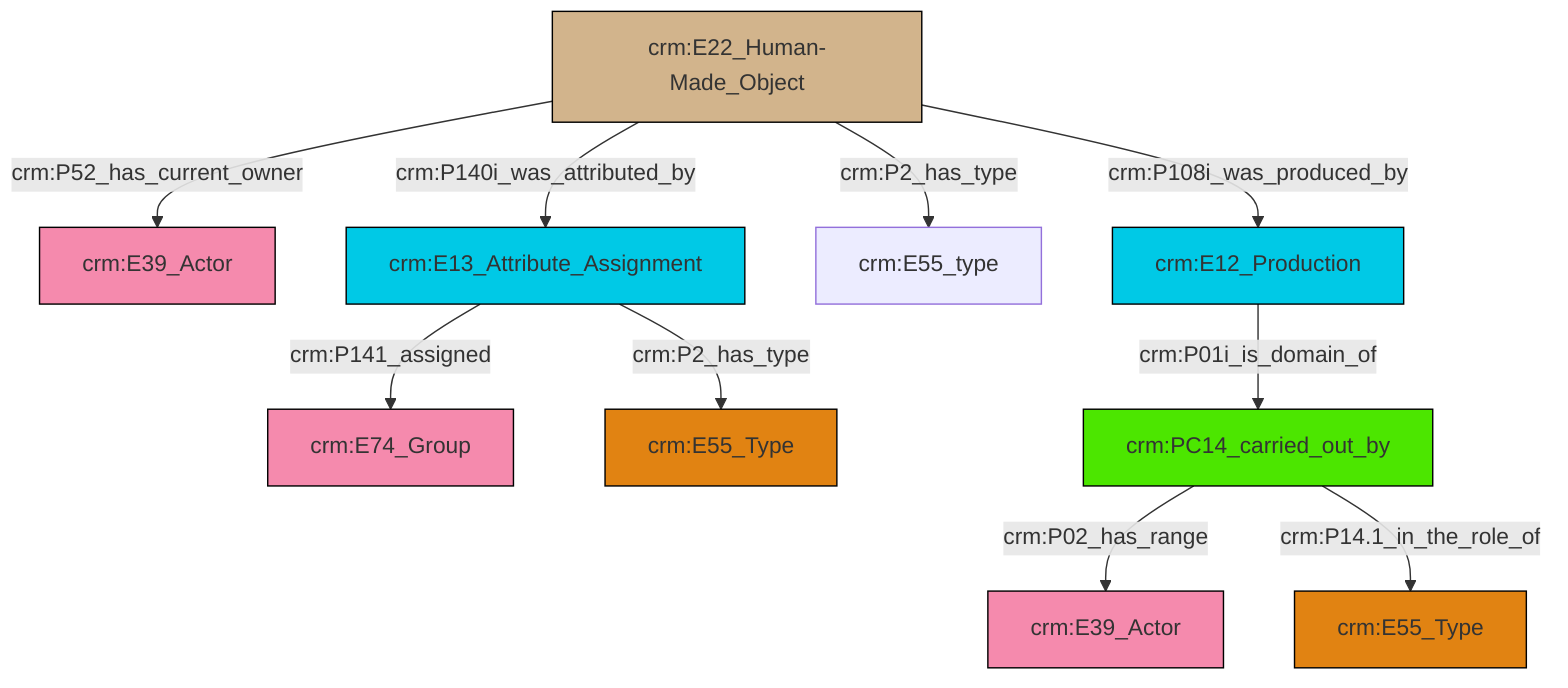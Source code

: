 graph TD
classDef Literal fill:#f2f2f2,stroke:#000000;
classDef CRM_Entity fill:#FFFFFF,stroke:#000000;
classDef Temporal_Entity fill:#00C9E6, stroke:#000000;
classDef Type fill:#E18312, stroke:#000000;
classDef Time-Span fill:#2C9C91, stroke:#000000;
classDef Appellation fill:#FFEB7F, stroke:#000000;
classDef Place fill:#008836, stroke:#000000;
classDef Persistent_Item fill:#B266B2, stroke:#000000;
classDef Conceptual_Object fill:#FFD700, stroke:#000000;
classDef Physical_Thing fill:#D2B48C, stroke:#000000;
classDef Actor fill:#f58aad, stroke:#000000;
classDef PC_Classes fill:#4ce600, stroke:#000000;
classDef Multi fill:#cccccc,stroke:#000000;

2["crm:E13_Attribute_Assignment"]:::Temporal_Entity -->|crm:P141_assigned| 3["crm:E74_Group"]:::Actor
5["crm:PC14_carried_out_by"]:::PC_Classes -->|crm:P02_has_range| 6["crm:E39_Actor"]:::Actor
2["crm:E13_Attribute_Assignment"]:::Temporal_Entity -->|crm:P2_has_type| 9["crm:E55_Type"]:::Type
10["crm:E12_Production"]:::Temporal_Entity -->|crm:P01i_is_domain_of| 5["crm:PC14_carried_out_by"]:::PC_Classes
7["crm:E22_Human-Made_Object"]:::Physical_Thing -->|crm:P52_has_current_owner| 0["crm:E39_Actor"]:::Actor
5["crm:PC14_carried_out_by"]:::PC_Classes -->|crm:P14.1_in_the_role_of| 13["crm:E55_Type"]:::Type
7["crm:E22_Human-Made_Object"]:::Physical_Thing -->|crm:P140i_was_attributed_by| 2["crm:E13_Attribute_Assignment"]:::Temporal_Entity
7["crm:E22_Human-Made_Object"]:::Physical_Thing -->|crm:P2_has_type| 17["crm:E55_type"]:::Default
7["crm:E22_Human-Made_Object"]:::Physical_Thing -->|crm:P108i_was_produced_by| 10["crm:E12_Production"]:::Temporal_Entity